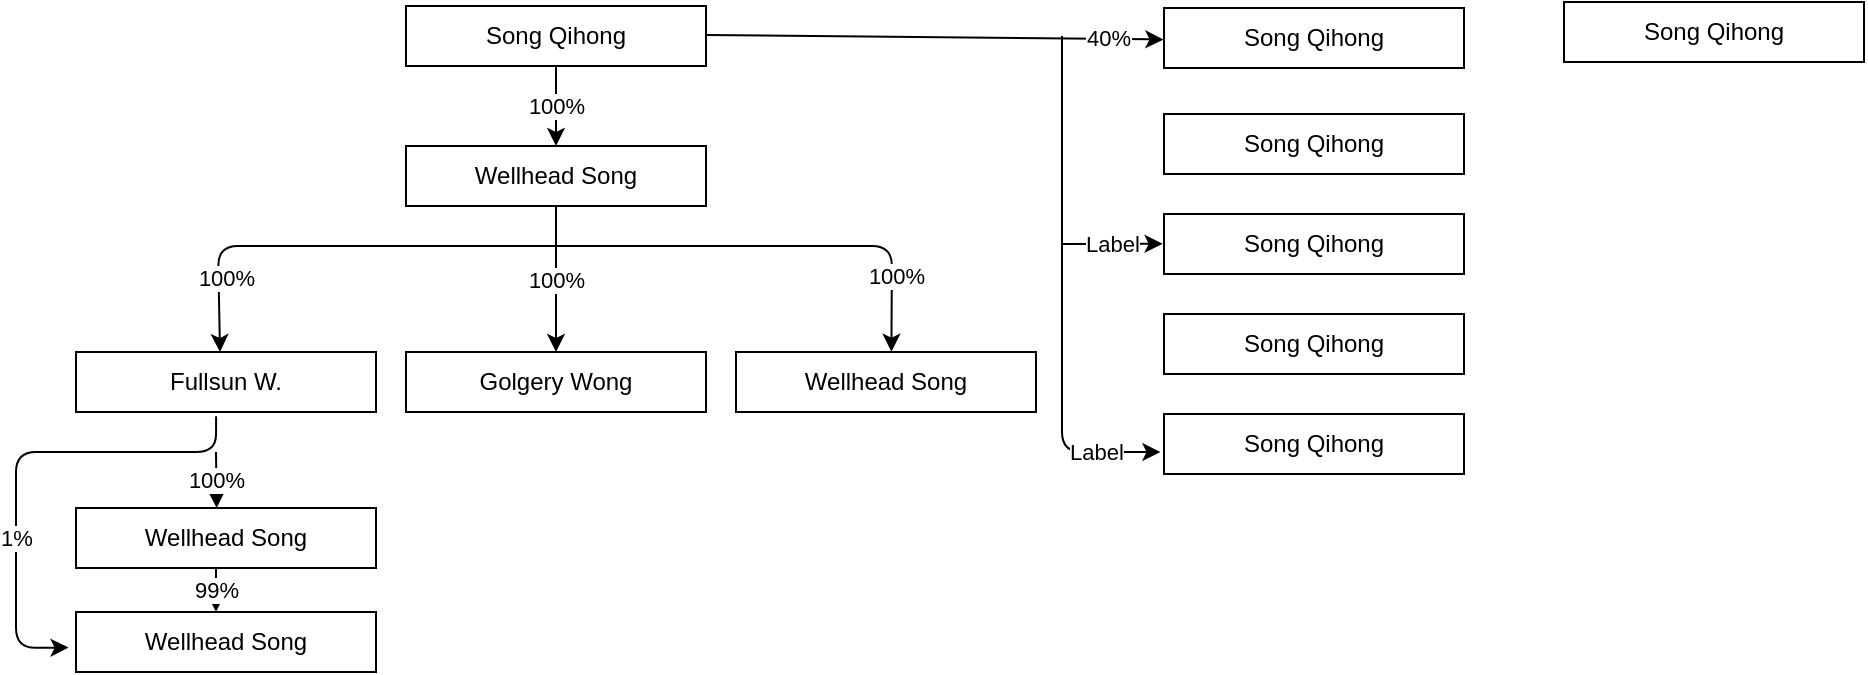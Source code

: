 <mxfile version="14.4.3" type="github"><diagram id="CTR_64fD-o5CEm3Xrwsm" name="Page-1"><mxGraphModel dx="195" dy="98" grid="1" gridSize="10" guides="1" tooltips="1" connect="0" arrows="1" fold="1" page="1" pageScale="1" pageWidth="850" pageHeight="1100" math="0" shadow="0"><root><mxCell id="0"/><mxCell id="1" parent="0"/><mxCell id="NvVewkW-4P6D2P3-crmc-1" value="" style="endArrow=classic;html=1;exitX=0.5;exitY=1;exitDx=0;exitDy=0;" edge="1" parent="1" source="NvVewkW-4P6D2P3-crmc-3"><mxGeometry relative="1" as="geometry"><mxPoint x="330" y="167" as="sourcePoint"/><mxPoint x="320" y="197" as="targetPoint"/></mxGeometry></mxCell><mxCell id="NvVewkW-4P6D2P3-crmc-2" value="100%" style="edgeLabel;resizable=0;html=1;align=center;verticalAlign=middle;" connectable="0" vertex="1" parent="NvVewkW-4P6D2P3-crmc-1"><mxGeometry relative="1" as="geometry"/></mxCell><mxCell id="NvVewkW-4P6D2P3-crmc-3" value="Song Qihong" style="rounded=0;whiteSpace=wrap;html=1;" vertex="1" parent="1"><mxGeometry x="245" y="127" width="150" height="30" as="geometry"/></mxCell><mxCell id="NvVewkW-4P6D2P3-crmc-5" value="Wellhead Song" style="rounded=0;whiteSpace=wrap;html=1;" vertex="1" parent="1"><mxGeometry x="245" y="197" width="150" height="30" as="geometry"/></mxCell><mxCell id="NvVewkW-4P6D2P3-crmc-20" value="" style="endArrow=classic;html=1;exitX=0.5;exitY=1;exitDx=0;exitDy=0;" edge="1" parent="1" source="NvVewkW-4P6D2P3-crmc-5"><mxGeometry relative="1" as="geometry"><mxPoint x="280" y="277" as="sourcePoint"/><mxPoint x="320" y="300" as="targetPoint"/></mxGeometry></mxCell><mxCell id="NvVewkW-4P6D2P3-crmc-21" value="100%" style="edgeLabel;resizable=0;html=1;align=center;verticalAlign=middle;" connectable="0" vertex="1" parent="NvVewkW-4P6D2P3-crmc-20"><mxGeometry relative="1" as="geometry"/></mxCell><mxCell id="NvVewkW-4P6D2P3-crmc-27" value="" style="endArrow=classic;html=1;anchorPointDirection=1;" edge="1" parent="1"><mxGeometry relative="1" as="geometry"><mxPoint x="321" y="247" as="sourcePoint"/><mxPoint x="152" y="300" as="targetPoint"/><Array as="points"><mxPoint x="151" y="247"/></Array></mxGeometry></mxCell><mxCell id="NvVewkW-4P6D2P3-crmc-28" value="100%" style="edgeLabel;resizable=0;html=1;align=center;verticalAlign=middle;" connectable="0" vertex="1" parent="NvVewkW-4P6D2P3-crmc-27"><mxGeometry relative="1" as="geometry"><mxPoint x="-54.33" y="16" as="offset"/></mxGeometry></mxCell><mxCell id="NvVewkW-4P6D2P3-crmc-29" value="" style="endArrow=classic;html=1;entryX=0.518;entryY=-0.005;entryDx=0;entryDy=0;entryPerimeter=0;" edge="1" parent="1" target="NvVewkW-4P6D2P3-crmc-32"><mxGeometry relative="1" as="geometry"><mxPoint x="320" y="247" as="sourcePoint"/><mxPoint x="437" y="300" as="targetPoint"/><Array as="points"><mxPoint x="488" y="247"/></Array></mxGeometry></mxCell><mxCell id="NvVewkW-4P6D2P3-crmc-30" value="100%" style="edgeLabel;resizable=0;html=1;align=center;verticalAlign=middle;" connectable="0" vertex="1" parent="NvVewkW-4P6D2P3-crmc-29"><mxGeometry relative="1" as="geometry"><mxPoint x="59.17" y="15" as="offset"/></mxGeometry></mxCell><mxCell id="NvVewkW-4P6D2P3-crmc-31" value="Golgery Wong" style="rounded=0;whiteSpace=wrap;html=1;" vertex="1" parent="1"><mxGeometry x="245" y="300" width="150" height="30" as="geometry"/></mxCell><mxCell id="NvVewkW-4P6D2P3-crmc-32" value="Wellhead Song" style="rounded=0;whiteSpace=wrap;html=1;" vertex="1" parent="1"><mxGeometry x="410" y="300" width="150" height="30" as="geometry"/></mxCell><mxCell id="NvVewkW-4P6D2P3-crmc-33" value="Fullsun W." style="rounded=0;whiteSpace=wrap;html=1;" vertex="1" parent="1"><mxGeometry x="80" y="300" width="150" height="30" as="geometry"/></mxCell><mxCell id="NvVewkW-4P6D2P3-crmc-34" value="Wellhead Song" style="rounded=0;whiteSpace=wrap;html=1;" vertex="1" parent="1"><mxGeometry x="80" y="378" width="150" height="30" as="geometry"/></mxCell><mxCell id="NvVewkW-4P6D2P3-crmc-35" value="Wellhead Song" style="rounded=0;whiteSpace=wrap;html=1;" vertex="1" parent="1"><mxGeometry x="80" y="430" width="150" height="30" as="geometry"/></mxCell><mxCell id="NvVewkW-4P6D2P3-crmc-36" value="" style="endArrow=classic;html=1;exitX=0.467;exitY=1.071;exitDx=0;exitDy=0;exitPerimeter=0;entryX=-0.025;entryY=0.592;entryDx=0;entryDy=0;entryPerimeter=0;" edge="1" parent="1" source="NvVewkW-4P6D2P3-crmc-33" target="NvVewkW-4P6D2P3-crmc-35"><mxGeometry width="50" height="50" relative="1" as="geometry"><mxPoint x="140" y="340" as="sourcePoint"/><mxPoint x="50" y="490" as="targetPoint"/><Array as="points"><mxPoint x="150" y="350"/><mxPoint x="50" y="350"/><mxPoint x="50" y="448"/></Array></mxGeometry></mxCell><mxCell id="NvVewkW-4P6D2P3-crmc-37" value="" style="endArrow=classic;html=1;entryX=0.469;entryY=0.002;entryDx=0;entryDy=0;entryPerimeter=0;" edge="1" parent="1" target="NvVewkW-4P6D2P3-crmc-34"><mxGeometry relative="1" as="geometry"><mxPoint x="150" y="350" as="sourcePoint"/><mxPoint x="152" y="376" as="targetPoint"/></mxGeometry></mxCell><mxCell id="NvVewkW-4P6D2P3-crmc-38" value="100%" style="edgeLabel;resizable=0;html=1;align=center;verticalAlign=middle;" connectable="0" vertex="1" parent="NvVewkW-4P6D2P3-crmc-37"><mxGeometry relative="1" as="geometry"/></mxCell><mxCell id="NvVewkW-4P6D2P3-crmc-40" value="" style="endArrow=classic;html=1;" edge="1" parent="1"><mxGeometry relative="1" as="geometry"><mxPoint x="150" y="408" as="sourcePoint"/><mxPoint x="150" y="430" as="targetPoint"/></mxGeometry></mxCell><mxCell id="NvVewkW-4P6D2P3-crmc-41" value="99%" style="edgeLabel;resizable=0;html=1;align=center;verticalAlign=middle;" connectable="0" vertex="1" parent="NvVewkW-4P6D2P3-crmc-40"><mxGeometry relative="1" as="geometry"/></mxCell><mxCell id="NvVewkW-4P6D2P3-crmc-42" value="1%" style="edgeLabel;resizable=0;html=1;align=center;verticalAlign=middle;" connectable="0" vertex="1" parent="1"><mxGeometry x="50.005" y="392.999" as="geometry"/></mxCell><mxCell id="NvVewkW-4P6D2P3-crmc-43" value="Song Qihong" style="rounded=0;whiteSpace=wrap;html=1;" vertex="1" parent="1"><mxGeometry x="624" y="128" width="150" height="30" as="geometry"/></mxCell><mxCell id="NvVewkW-4P6D2P3-crmc-44" value="Song Qihong" style="rounded=0;whiteSpace=wrap;html=1;" vertex="1" parent="1"><mxGeometry x="624" y="181" width="150" height="30" as="geometry"/></mxCell><mxCell id="NvVewkW-4P6D2P3-crmc-45" value="Song Qihong" style="rounded=0;whiteSpace=wrap;html=1;" vertex="1" parent="1"><mxGeometry x="624" y="231" width="150" height="30" as="geometry"/></mxCell><mxCell id="NvVewkW-4P6D2P3-crmc-46" value="Song Qihong" style="rounded=0;whiteSpace=wrap;html=1;" vertex="1" parent="1"><mxGeometry x="624" y="281" width="150" height="30" as="geometry"/></mxCell><mxCell id="NvVewkW-4P6D2P3-crmc-47" value="Song Qihong" style="rounded=0;whiteSpace=wrap;html=1;" vertex="1" parent="1"><mxGeometry x="624" y="331" width="150" height="30" as="geometry"/></mxCell><mxCell id="NvVewkW-4P6D2P3-crmc-48" value="Song Qihong" style="rounded=0;whiteSpace=wrap;html=1;" vertex="1" parent="1"><mxGeometry x="824" y="125" width="150" height="30" as="geometry"/></mxCell><mxCell id="NvVewkW-4P6D2P3-crmc-49" value="" style="endArrow=classic;html=1;entryX=-0.002;entryY=0.525;entryDx=0;entryDy=0;entryPerimeter=0;" edge="1" parent="1" target="NvVewkW-4P6D2P3-crmc-43"><mxGeometry relative="1" as="geometry"><mxPoint x="395" y="141.5" as="sourcePoint"/><mxPoint x="495" y="141.5" as="targetPoint"/></mxGeometry></mxCell><mxCell id="NvVewkW-4P6D2P3-crmc-50" value="40%" style="edgeLabel;resizable=0;html=1;align=center;verticalAlign=middle;" connectable="0" vertex="1" parent="NvVewkW-4P6D2P3-crmc-49"><mxGeometry relative="1" as="geometry"><mxPoint x="86" as="offset"/></mxGeometry></mxCell><mxCell id="NvVewkW-4P6D2P3-crmc-51" value="" style="endArrow=classic;html=1;entryX=-0.012;entryY=0.634;entryDx=0;entryDy=0;entryPerimeter=0;" edge="1" parent="1" target="NvVewkW-4P6D2P3-crmc-47"><mxGeometry relative="1" as="geometry"><mxPoint x="573" y="142" as="sourcePoint"/><mxPoint x="573" y="282" as="targetPoint"/><Array as="points"><mxPoint x="573" y="350"/></Array></mxGeometry></mxCell><mxCell id="NvVewkW-4P6D2P3-crmc-52" value="Label" style="edgeLabel;resizable=0;html=1;align=center;verticalAlign=middle;" connectable="0" vertex="1" parent="NvVewkW-4P6D2P3-crmc-51"><mxGeometry relative="1" as="geometry"><mxPoint x="17" y="79" as="offset"/></mxGeometry></mxCell><mxCell id="NvVewkW-4P6D2P3-crmc-53" value="" style="endArrow=classic;html=1;entryX=0.002;entryY=0.496;entryDx=0;entryDy=0;entryPerimeter=0;" edge="1" parent="1"><mxGeometry relative="1" as="geometry"><mxPoint x="573" y="246" as="sourcePoint"/><mxPoint x="623.3" y="245.88" as="targetPoint"/></mxGeometry></mxCell><mxCell id="NvVewkW-4P6D2P3-crmc-54" value="Label" style="edgeLabel;resizable=0;html=1;align=center;verticalAlign=middle;" connectable="0" vertex="1" parent="NvVewkW-4P6D2P3-crmc-53"><mxGeometry relative="1" as="geometry"/></mxCell></root></mxGraphModel></diagram></mxfile>